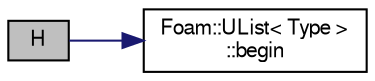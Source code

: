 digraph "H"
{
  bgcolor="transparent";
  edge [fontname="FreeSans",fontsize="10",labelfontname="FreeSans",labelfontsize="10"];
  node [fontname="FreeSans",fontsize="10",shape=record];
  rankdir="LR";
  Node1213 [label="H",height=0.2,width=0.4,color="black", fillcolor="grey75", style="filled", fontcolor="black"];
  Node1213 -> Node1214 [color="midnightblue",fontsize="10",style="solid",fontname="FreeSans"];
  Node1214 [label="Foam::UList\< Type \>\l::begin",height=0.2,width=0.4,color="black",URL="$a25698.html#a8a0643ef7f391465066f7f07d45ce934",tooltip="Return an iterator to begin traversing the UList. "];
}
